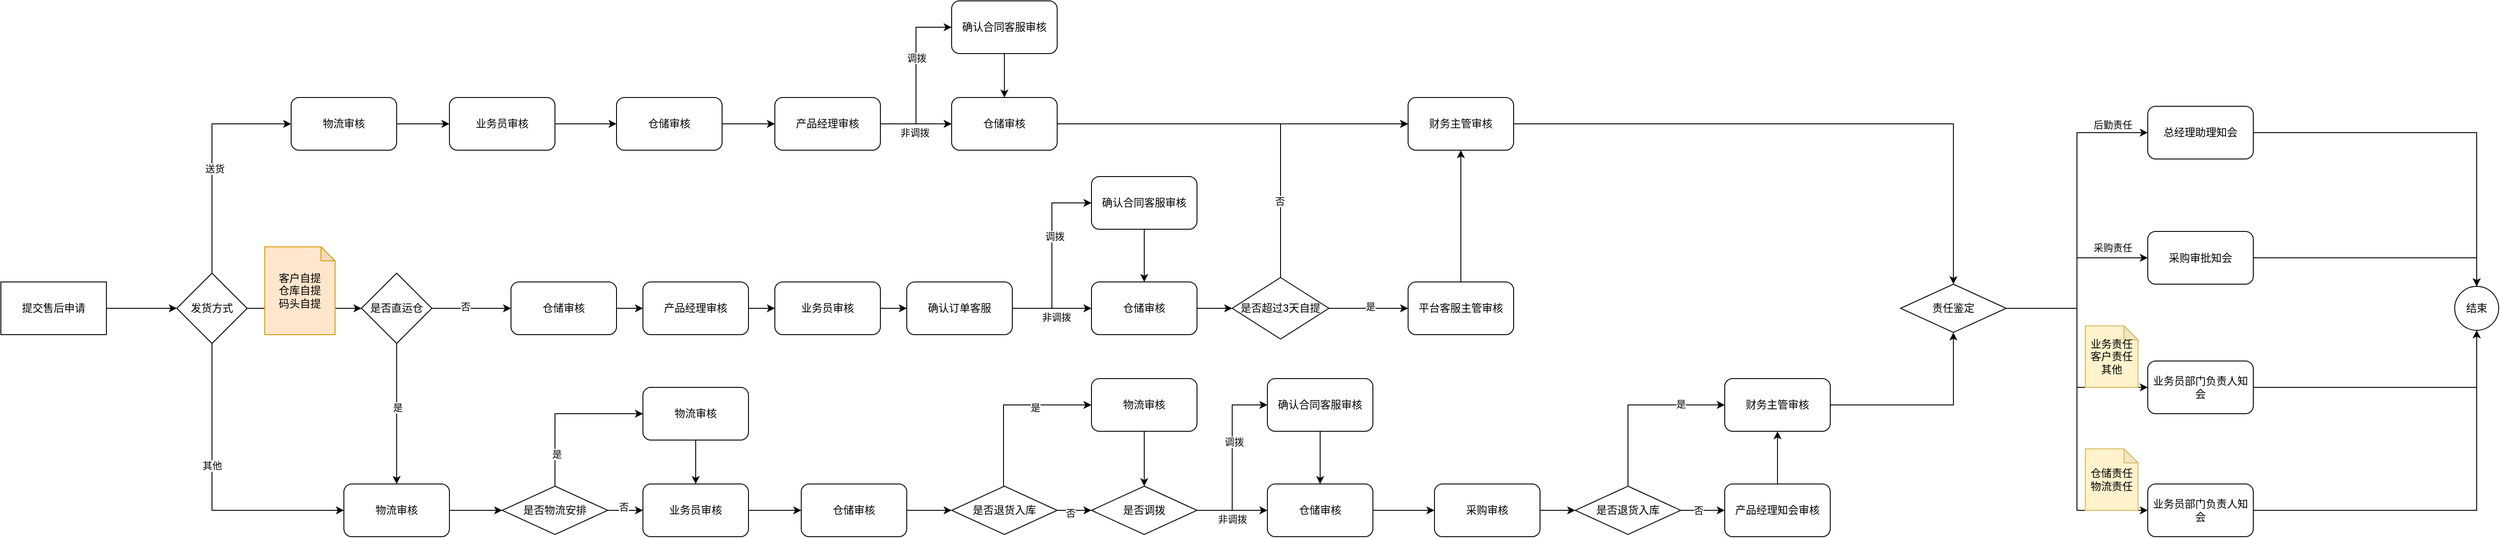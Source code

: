 <mxfile version="24.7.16">
  <diagram name="第 1 页" id="feixV3szzCOEkDi_ApvU">
    <mxGraphModel dx="1434" dy="764" grid="1" gridSize="10" guides="1" tooltips="1" connect="1" arrows="1" fold="1" page="1" pageScale="1" pageWidth="827" pageHeight="1169" math="0" shadow="0">
      <root>
        <mxCell id="0" />
        <mxCell id="1" parent="0" />
        <mxCell id="fFFe5Bp57Co2WYWpzuWO-3" value="" style="edgeStyle=orthogonalEdgeStyle;rounded=0;orthogonalLoop=1;jettySize=auto;html=1;" edge="1" parent="1" source="fFFe5Bp57Co2WYWpzuWO-1" target="fFFe5Bp57Co2WYWpzuWO-2">
          <mxGeometry relative="1" as="geometry" />
        </mxCell>
        <mxCell id="fFFe5Bp57Co2WYWpzuWO-1" value="提交售后申请" style="rounded=0;whiteSpace=wrap;html=1;" vertex="1" parent="1">
          <mxGeometry x="40" y="330" width="120" height="60" as="geometry" />
        </mxCell>
        <mxCell id="fFFe5Bp57Co2WYWpzuWO-6" style="edgeStyle=orthogonalEdgeStyle;rounded=0;orthogonalLoop=1;jettySize=auto;html=1;exitX=0.5;exitY=0;exitDx=0;exitDy=0;entryX=0;entryY=0.5;entryDx=0;entryDy=0;" edge="1" parent="1" source="fFFe5Bp57Co2WYWpzuWO-2" target="fFFe5Bp57Co2WYWpzuWO-4">
          <mxGeometry relative="1" as="geometry" />
        </mxCell>
        <mxCell id="fFFe5Bp57Co2WYWpzuWO-7" value="送货" style="edgeLabel;html=1;align=center;verticalAlign=middle;resizable=0;points=[];" vertex="1" connectable="0" parent="fFFe5Bp57Co2WYWpzuWO-6">
          <mxGeometry x="-0.079" y="-3" relative="1" as="geometry">
            <mxPoint as="offset" />
          </mxGeometry>
        </mxCell>
        <mxCell id="fFFe5Bp57Co2WYWpzuWO-24" style="edgeStyle=orthogonalEdgeStyle;rounded=0;orthogonalLoop=1;jettySize=auto;html=1;" edge="1" parent="1" source="fFFe5Bp57Co2WYWpzuWO-2" target="fFFe5Bp57Co2WYWpzuWO-23">
          <mxGeometry relative="1" as="geometry" />
        </mxCell>
        <mxCell id="fFFe5Bp57Co2WYWpzuWO-29" style="edgeStyle=orthogonalEdgeStyle;rounded=0;orthogonalLoop=1;jettySize=auto;html=1;entryX=0;entryY=0.5;entryDx=0;entryDy=0;" edge="1" parent="1" source="fFFe5Bp57Co2WYWpzuWO-2" target="fFFe5Bp57Co2WYWpzuWO-27">
          <mxGeometry relative="1" as="geometry">
            <Array as="points">
              <mxPoint x="280" y="590" />
            </Array>
          </mxGeometry>
        </mxCell>
        <mxCell id="fFFe5Bp57Co2WYWpzuWO-30" value="其他" style="edgeLabel;html=1;align=center;verticalAlign=middle;resizable=0;points=[];" vertex="1" connectable="0" parent="fFFe5Bp57Co2WYWpzuWO-29">
          <mxGeometry x="-0.615" relative="1" as="geometry">
            <mxPoint y="73" as="offset" />
          </mxGeometry>
        </mxCell>
        <mxCell id="fFFe5Bp57Co2WYWpzuWO-2" value="发货方式" style="rhombus;whiteSpace=wrap;html=1;" vertex="1" parent="1">
          <mxGeometry x="240" y="320" width="80" height="80" as="geometry" />
        </mxCell>
        <mxCell id="fFFe5Bp57Co2WYWpzuWO-10" value="" style="edgeStyle=orthogonalEdgeStyle;rounded=0;orthogonalLoop=1;jettySize=auto;html=1;" edge="1" parent="1" source="fFFe5Bp57Co2WYWpzuWO-4" target="fFFe5Bp57Co2WYWpzuWO-8">
          <mxGeometry relative="1" as="geometry" />
        </mxCell>
        <mxCell id="fFFe5Bp57Co2WYWpzuWO-4" value="物流审核" style="rounded=1;whiteSpace=wrap;html=1;" vertex="1" parent="1">
          <mxGeometry x="370" y="120" width="120" height="60" as="geometry" />
        </mxCell>
        <mxCell id="fFFe5Bp57Co2WYWpzuWO-11" value="" style="edgeStyle=orthogonalEdgeStyle;rounded=0;orthogonalLoop=1;jettySize=auto;html=1;" edge="1" parent="1" source="fFFe5Bp57Co2WYWpzuWO-8" target="fFFe5Bp57Co2WYWpzuWO-9">
          <mxGeometry relative="1" as="geometry" />
        </mxCell>
        <mxCell id="fFFe5Bp57Co2WYWpzuWO-8" value="业务员审核" style="rounded=1;whiteSpace=wrap;html=1;" vertex="1" parent="1">
          <mxGeometry x="550" y="120" width="120" height="60" as="geometry" />
        </mxCell>
        <mxCell id="fFFe5Bp57Co2WYWpzuWO-13" value="" style="edgeStyle=orthogonalEdgeStyle;rounded=0;orthogonalLoop=1;jettySize=auto;html=1;" edge="1" parent="1" source="fFFe5Bp57Co2WYWpzuWO-9" target="fFFe5Bp57Co2WYWpzuWO-12">
          <mxGeometry relative="1" as="geometry" />
        </mxCell>
        <mxCell id="fFFe5Bp57Co2WYWpzuWO-9" value="仓储审核" style="rounded=1;whiteSpace=wrap;html=1;" vertex="1" parent="1">
          <mxGeometry x="740" y="120" width="120" height="60" as="geometry" />
        </mxCell>
        <mxCell id="fFFe5Bp57Co2WYWpzuWO-16" value="" style="edgeStyle=orthogonalEdgeStyle;rounded=0;orthogonalLoop=1;jettySize=auto;html=1;" edge="1" parent="1" source="fFFe5Bp57Co2WYWpzuWO-12" target="fFFe5Bp57Co2WYWpzuWO-15">
          <mxGeometry relative="1" as="geometry" />
        </mxCell>
        <mxCell id="fFFe5Bp57Co2WYWpzuWO-17" value="非调拨" style="edgeLabel;html=1;align=center;verticalAlign=middle;resizable=0;points=[];" vertex="1" connectable="0" parent="fFFe5Bp57Co2WYWpzuWO-16">
          <mxGeometry x="-0.037" y="3" relative="1" as="geometry">
            <mxPoint y="13" as="offset" />
          </mxGeometry>
        </mxCell>
        <mxCell id="fFFe5Bp57Co2WYWpzuWO-18" style="edgeStyle=orthogonalEdgeStyle;rounded=0;orthogonalLoop=1;jettySize=auto;html=1;entryX=0;entryY=0.5;entryDx=0;entryDy=0;" edge="1" parent="1" source="fFFe5Bp57Co2WYWpzuWO-12" target="fFFe5Bp57Co2WYWpzuWO-14">
          <mxGeometry relative="1" as="geometry" />
        </mxCell>
        <mxCell id="fFFe5Bp57Co2WYWpzuWO-19" value="调拨" style="edgeLabel;html=1;align=center;verticalAlign=middle;resizable=0;points=[];" vertex="1" connectable="0" parent="fFFe5Bp57Co2WYWpzuWO-18">
          <mxGeometry x="0.209" y="1" relative="1" as="geometry">
            <mxPoint x="1" as="offset" />
          </mxGeometry>
        </mxCell>
        <mxCell id="fFFe5Bp57Co2WYWpzuWO-12" value="产品经理审核" style="rounded=1;whiteSpace=wrap;html=1;" vertex="1" parent="1">
          <mxGeometry x="920" y="120" width="120" height="60" as="geometry" />
        </mxCell>
        <mxCell id="fFFe5Bp57Co2WYWpzuWO-20" value="" style="edgeStyle=orthogonalEdgeStyle;rounded=0;orthogonalLoop=1;jettySize=auto;html=1;" edge="1" parent="1" source="fFFe5Bp57Co2WYWpzuWO-14" target="fFFe5Bp57Co2WYWpzuWO-15">
          <mxGeometry relative="1" as="geometry" />
        </mxCell>
        <mxCell id="fFFe5Bp57Co2WYWpzuWO-14" value="确认合同客服审核" style="rounded=1;whiteSpace=wrap;html=1;" vertex="1" parent="1">
          <mxGeometry x="1121" y="10" width="120" height="60" as="geometry" />
        </mxCell>
        <mxCell id="fFFe5Bp57Co2WYWpzuWO-22" value="" style="edgeStyle=orthogonalEdgeStyle;rounded=0;orthogonalLoop=1;jettySize=auto;html=1;" edge="1" parent="1" source="fFFe5Bp57Co2WYWpzuWO-15" target="fFFe5Bp57Co2WYWpzuWO-21">
          <mxGeometry relative="1" as="geometry" />
        </mxCell>
        <mxCell id="fFFe5Bp57Co2WYWpzuWO-15" value="仓储审核" style="rounded=1;whiteSpace=wrap;html=1;" vertex="1" parent="1">
          <mxGeometry x="1121" y="120" width="120" height="60" as="geometry" />
        </mxCell>
        <mxCell id="fFFe5Bp57Co2WYWpzuWO-100" style="edgeStyle=orthogonalEdgeStyle;rounded=0;orthogonalLoop=1;jettySize=auto;html=1;entryX=0.5;entryY=0;entryDx=0;entryDy=0;" edge="1" parent="1" source="fFFe5Bp57Co2WYWpzuWO-21" target="fFFe5Bp57Co2WYWpzuWO-99">
          <mxGeometry relative="1" as="geometry" />
        </mxCell>
        <mxCell id="fFFe5Bp57Co2WYWpzuWO-21" value="财务主管审核" style="rounded=1;whiteSpace=wrap;html=1;" vertex="1" parent="1">
          <mxGeometry x="1640" y="120" width="120" height="60" as="geometry" />
        </mxCell>
        <mxCell id="fFFe5Bp57Co2WYWpzuWO-31" style="edgeStyle=orthogonalEdgeStyle;rounded=0;orthogonalLoop=1;jettySize=auto;html=1;entryX=0.5;entryY=0;entryDx=0;entryDy=0;" edge="1" parent="1" source="fFFe5Bp57Co2WYWpzuWO-23" target="fFFe5Bp57Co2WYWpzuWO-27">
          <mxGeometry relative="1" as="geometry">
            <mxPoint x="490" y="550" as="targetPoint" />
          </mxGeometry>
        </mxCell>
        <mxCell id="fFFe5Bp57Co2WYWpzuWO-32" value="是" style="edgeLabel;html=1;align=center;verticalAlign=middle;resizable=0;points=[];" vertex="1" connectable="0" parent="fFFe5Bp57Co2WYWpzuWO-31">
          <mxGeometry x="-0.087" y="1" relative="1" as="geometry">
            <mxPoint as="offset" />
          </mxGeometry>
        </mxCell>
        <mxCell id="fFFe5Bp57Co2WYWpzuWO-34" style="edgeStyle=orthogonalEdgeStyle;rounded=0;orthogonalLoop=1;jettySize=auto;html=1;entryX=0;entryY=0.5;entryDx=0;entryDy=0;" edge="1" parent="1" source="fFFe5Bp57Co2WYWpzuWO-23" target="fFFe5Bp57Co2WYWpzuWO-33">
          <mxGeometry relative="1" as="geometry" />
        </mxCell>
        <mxCell id="fFFe5Bp57Co2WYWpzuWO-35" value="否" style="edgeLabel;html=1;align=center;verticalAlign=middle;resizable=0;points=[];" vertex="1" connectable="0" parent="fFFe5Bp57Co2WYWpzuWO-34">
          <mxGeometry x="-0.156" y="2" relative="1" as="geometry">
            <mxPoint as="offset" />
          </mxGeometry>
        </mxCell>
        <mxCell id="fFFe5Bp57Co2WYWpzuWO-23" value="是否直运仓" style="rhombus;whiteSpace=wrap;html=1;" vertex="1" parent="1">
          <mxGeometry x="450" y="320" width="80" height="80" as="geometry" />
        </mxCell>
        <mxCell id="fFFe5Bp57Co2WYWpzuWO-25" value="客户自提&lt;div&gt;&lt;span style=&quot;background-color: initial;&quot;&gt;仓库自提&lt;/span&gt;&lt;/div&gt;&lt;div&gt;&lt;span style=&quot;background-color: initial;&quot;&gt;码头自提&lt;/span&gt;&lt;/div&gt;" style="shape=note;whiteSpace=wrap;html=1;backgroundOutline=1;darkOpacity=0.05;size=16;fillColor=#ffe6cc;strokeColor=#d79b00;" vertex="1" parent="1">
          <mxGeometry x="340" y="290" width="80" height="100" as="geometry" />
        </mxCell>
        <mxCell id="fFFe5Bp57Co2WYWpzuWO-59" style="edgeStyle=orthogonalEdgeStyle;rounded=0;orthogonalLoop=1;jettySize=auto;html=1;" edge="1" parent="1" source="fFFe5Bp57Co2WYWpzuWO-27" target="fFFe5Bp57Co2WYWpzuWO-58">
          <mxGeometry relative="1" as="geometry" />
        </mxCell>
        <mxCell id="fFFe5Bp57Co2WYWpzuWO-27" value="物流审核" style="rounded=1;whiteSpace=wrap;html=1;" vertex="1" parent="1">
          <mxGeometry x="430" y="560" width="120" height="60" as="geometry" />
        </mxCell>
        <mxCell id="fFFe5Bp57Co2WYWpzuWO-37" value="" style="edgeStyle=orthogonalEdgeStyle;rounded=0;orthogonalLoop=1;jettySize=auto;html=1;" edge="1" parent="1" source="fFFe5Bp57Co2WYWpzuWO-33" target="fFFe5Bp57Co2WYWpzuWO-36">
          <mxGeometry relative="1" as="geometry" />
        </mxCell>
        <mxCell id="fFFe5Bp57Co2WYWpzuWO-33" value="仓储审核" style="rounded=1;whiteSpace=wrap;html=1;" vertex="1" parent="1">
          <mxGeometry x="620" y="330" width="120" height="60" as="geometry" />
        </mxCell>
        <mxCell id="fFFe5Bp57Co2WYWpzuWO-39" value="" style="edgeStyle=orthogonalEdgeStyle;rounded=0;orthogonalLoop=1;jettySize=auto;html=1;" edge="1" parent="1" source="fFFe5Bp57Co2WYWpzuWO-36" target="fFFe5Bp57Co2WYWpzuWO-38">
          <mxGeometry relative="1" as="geometry" />
        </mxCell>
        <mxCell id="fFFe5Bp57Co2WYWpzuWO-36" value="产品经理审核" style="rounded=1;whiteSpace=wrap;html=1;" vertex="1" parent="1">
          <mxGeometry x="770" y="330" width="120" height="60" as="geometry" />
        </mxCell>
        <mxCell id="fFFe5Bp57Co2WYWpzuWO-41" value="" style="edgeStyle=orthogonalEdgeStyle;rounded=0;orthogonalLoop=1;jettySize=auto;html=1;" edge="1" parent="1" source="fFFe5Bp57Co2WYWpzuWO-38" target="fFFe5Bp57Co2WYWpzuWO-40">
          <mxGeometry relative="1" as="geometry" />
        </mxCell>
        <mxCell id="fFFe5Bp57Co2WYWpzuWO-38" value="业务员审核" style="rounded=1;whiteSpace=wrap;html=1;" vertex="1" parent="1">
          <mxGeometry x="920" y="330" width="120" height="60" as="geometry" />
        </mxCell>
        <mxCell id="fFFe5Bp57Co2WYWpzuWO-44" value="" style="edgeStyle=orthogonalEdgeStyle;rounded=0;orthogonalLoop=1;jettySize=auto;html=1;" edge="1" parent="1" source="fFFe5Bp57Co2WYWpzuWO-40" target="fFFe5Bp57Co2WYWpzuWO-43">
          <mxGeometry relative="1" as="geometry" />
        </mxCell>
        <mxCell id="fFFe5Bp57Co2WYWpzuWO-45" value="非调拨" style="edgeLabel;html=1;align=center;verticalAlign=middle;resizable=0;points=[];" vertex="1" connectable="0" parent="fFFe5Bp57Co2WYWpzuWO-44">
          <mxGeometry x="-0.133" relative="1" as="geometry">
            <mxPoint x="11" y="10" as="offset" />
          </mxGeometry>
        </mxCell>
        <mxCell id="fFFe5Bp57Co2WYWpzuWO-46" style="edgeStyle=orthogonalEdgeStyle;rounded=0;orthogonalLoop=1;jettySize=auto;html=1;entryX=0;entryY=0.5;entryDx=0;entryDy=0;" edge="1" parent="1" source="fFFe5Bp57Co2WYWpzuWO-40" target="fFFe5Bp57Co2WYWpzuWO-42">
          <mxGeometry relative="1" as="geometry" />
        </mxCell>
        <mxCell id="fFFe5Bp57Co2WYWpzuWO-47" value="调拨" style="edgeLabel;html=1;align=center;verticalAlign=middle;resizable=0;points=[];" vertex="1" connectable="0" parent="fFFe5Bp57Co2WYWpzuWO-46">
          <mxGeometry x="0.211" y="-3" relative="1" as="geometry">
            <mxPoint as="offset" />
          </mxGeometry>
        </mxCell>
        <mxCell id="fFFe5Bp57Co2WYWpzuWO-40" value="确认订单客服" style="rounded=1;whiteSpace=wrap;html=1;" vertex="1" parent="1">
          <mxGeometry x="1070" y="330" width="120" height="60" as="geometry" />
        </mxCell>
        <mxCell id="fFFe5Bp57Co2WYWpzuWO-48" value="" style="edgeStyle=orthogonalEdgeStyle;rounded=0;orthogonalLoop=1;jettySize=auto;html=1;" edge="1" parent="1" source="fFFe5Bp57Co2WYWpzuWO-42" target="fFFe5Bp57Co2WYWpzuWO-43">
          <mxGeometry relative="1" as="geometry" />
        </mxCell>
        <mxCell id="fFFe5Bp57Co2WYWpzuWO-42" value="确认合同客服审核" style="rounded=1;whiteSpace=wrap;html=1;" vertex="1" parent="1">
          <mxGeometry x="1280" y="210" width="120" height="60" as="geometry" />
        </mxCell>
        <mxCell id="fFFe5Bp57Co2WYWpzuWO-51" value="" style="edgeStyle=orthogonalEdgeStyle;rounded=0;orthogonalLoop=1;jettySize=auto;html=1;" edge="1" parent="1" source="fFFe5Bp57Co2WYWpzuWO-43" target="fFFe5Bp57Co2WYWpzuWO-49">
          <mxGeometry relative="1" as="geometry" />
        </mxCell>
        <mxCell id="fFFe5Bp57Co2WYWpzuWO-43" value="仓储审核" style="rounded=1;whiteSpace=wrap;html=1;" vertex="1" parent="1">
          <mxGeometry x="1280" y="330" width="120" height="60" as="geometry" />
        </mxCell>
        <mxCell id="fFFe5Bp57Co2WYWpzuWO-53" value="" style="edgeStyle=orthogonalEdgeStyle;rounded=0;orthogonalLoop=1;jettySize=auto;html=1;" edge="1" parent="1" source="fFFe5Bp57Co2WYWpzuWO-49" target="fFFe5Bp57Co2WYWpzuWO-52">
          <mxGeometry relative="1" as="geometry" />
        </mxCell>
        <mxCell id="fFFe5Bp57Co2WYWpzuWO-55" value="是" style="edgeLabel;html=1;align=center;verticalAlign=middle;resizable=0;points=[];" vertex="1" connectable="0" parent="fFFe5Bp57Co2WYWpzuWO-53">
          <mxGeometry x="0.044" y="2" relative="1" as="geometry">
            <mxPoint as="offset" />
          </mxGeometry>
        </mxCell>
        <mxCell id="fFFe5Bp57Co2WYWpzuWO-54" style="edgeStyle=orthogonalEdgeStyle;rounded=0;orthogonalLoop=1;jettySize=auto;html=1;entryX=0;entryY=0.5;entryDx=0;entryDy=0;" edge="1" parent="1" source="fFFe5Bp57Co2WYWpzuWO-49" target="fFFe5Bp57Co2WYWpzuWO-21">
          <mxGeometry relative="1" as="geometry">
            <Array as="points">
              <mxPoint x="1495" y="150" />
            </Array>
          </mxGeometry>
        </mxCell>
        <mxCell id="fFFe5Bp57Co2WYWpzuWO-56" value="否" style="edgeLabel;html=1;align=center;verticalAlign=middle;resizable=0;points=[];" vertex="1" connectable="0" parent="fFFe5Bp57Co2WYWpzuWO-54">
          <mxGeometry x="-0.456" y="1" relative="1" as="geometry">
            <mxPoint as="offset" />
          </mxGeometry>
        </mxCell>
        <mxCell id="fFFe5Bp57Co2WYWpzuWO-49" value="是否超过3天自提" style="rhombus;whiteSpace=wrap;html=1;" vertex="1" parent="1">
          <mxGeometry x="1440" y="325" width="110" height="70" as="geometry" />
        </mxCell>
        <mxCell id="fFFe5Bp57Co2WYWpzuWO-57" style="edgeStyle=orthogonalEdgeStyle;rounded=0;orthogonalLoop=1;jettySize=auto;html=1;entryX=0.5;entryY=1;entryDx=0;entryDy=0;" edge="1" parent="1" source="fFFe5Bp57Co2WYWpzuWO-52" target="fFFe5Bp57Co2WYWpzuWO-21">
          <mxGeometry relative="1" as="geometry" />
        </mxCell>
        <mxCell id="fFFe5Bp57Co2WYWpzuWO-52" value="平台客服主管审核" style="rounded=1;whiteSpace=wrap;html=1;" vertex="1" parent="1">
          <mxGeometry x="1640" y="330" width="120" height="60" as="geometry" />
        </mxCell>
        <mxCell id="fFFe5Bp57Co2WYWpzuWO-61" style="edgeStyle=orthogonalEdgeStyle;rounded=0;orthogonalLoop=1;jettySize=auto;html=1;entryX=0;entryY=0.5;entryDx=0;entryDy=0;" edge="1" parent="1" source="fFFe5Bp57Co2WYWpzuWO-58" target="fFFe5Bp57Co2WYWpzuWO-60">
          <mxGeometry relative="1" as="geometry">
            <Array as="points">
              <mxPoint x="670" y="480" />
            </Array>
          </mxGeometry>
        </mxCell>
        <mxCell id="fFFe5Bp57Co2WYWpzuWO-64" value="是" style="edgeLabel;html=1;align=center;verticalAlign=middle;resizable=0;points=[];" vertex="1" connectable="0" parent="fFFe5Bp57Co2WYWpzuWO-61">
          <mxGeometry x="-0.589" y="-2" relative="1" as="geometry">
            <mxPoint y="1" as="offset" />
          </mxGeometry>
        </mxCell>
        <mxCell id="fFFe5Bp57Co2WYWpzuWO-63" value="" style="edgeStyle=orthogonalEdgeStyle;rounded=0;orthogonalLoop=1;jettySize=auto;html=1;" edge="1" parent="1" source="fFFe5Bp57Co2WYWpzuWO-58" target="fFFe5Bp57Co2WYWpzuWO-62">
          <mxGeometry relative="1" as="geometry" />
        </mxCell>
        <mxCell id="fFFe5Bp57Co2WYWpzuWO-65" value="否" style="edgeLabel;html=1;align=center;verticalAlign=middle;resizable=0;points=[];" vertex="1" connectable="0" parent="fFFe5Bp57Co2WYWpzuWO-63">
          <mxGeometry x="-0.1" y="4" relative="1" as="geometry">
            <mxPoint as="offset" />
          </mxGeometry>
        </mxCell>
        <mxCell id="fFFe5Bp57Co2WYWpzuWO-58" value="是否物流安排" style="rhombus;whiteSpace=wrap;html=1;" vertex="1" parent="1">
          <mxGeometry x="610" y="562.5" width="120" height="55" as="geometry" />
        </mxCell>
        <mxCell id="fFFe5Bp57Co2WYWpzuWO-66" value="" style="edgeStyle=orthogonalEdgeStyle;rounded=0;orthogonalLoop=1;jettySize=auto;html=1;" edge="1" parent="1" source="fFFe5Bp57Co2WYWpzuWO-60" target="fFFe5Bp57Co2WYWpzuWO-62">
          <mxGeometry relative="1" as="geometry" />
        </mxCell>
        <mxCell id="fFFe5Bp57Co2WYWpzuWO-60" value="物流审核" style="rounded=1;whiteSpace=wrap;html=1;" vertex="1" parent="1">
          <mxGeometry x="770" y="450" width="120" height="60" as="geometry" />
        </mxCell>
        <mxCell id="fFFe5Bp57Co2WYWpzuWO-68" value="" style="edgeStyle=orthogonalEdgeStyle;rounded=0;orthogonalLoop=1;jettySize=auto;html=1;" edge="1" parent="1" source="fFFe5Bp57Co2WYWpzuWO-62" target="fFFe5Bp57Co2WYWpzuWO-67">
          <mxGeometry relative="1" as="geometry" />
        </mxCell>
        <mxCell id="fFFe5Bp57Co2WYWpzuWO-62" value="业务员审核" style="rounded=1;whiteSpace=wrap;html=1;" vertex="1" parent="1">
          <mxGeometry x="770" y="560" width="120" height="60" as="geometry" />
        </mxCell>
        <mxCell id="fFFe5Bp57Co2WYWpzuWO-70" style="edgeStyle=orthogonalEdgeStyle;rounded=0;orthogonalLoop=1;jettySize=auto;html=1;" edge="1" parent="1" source="fFFe5Bp57Co2WYWpzuWO-67" target="fFFe5Bp57Co2WYWpzuWO-69">
          <mxGeometry relative="1" as="geometry" />
        </mxCell>
        <mxCell id="fFFe5Bp57Co2WYWpzuWO-67" value="仓储审核" style="rounded=1;whiteSpace=wrap;html=1;" vertex="1" parent="1">
          <mxGeometry x="950" y="560" width="120" height="60" as="geometry" />
        </mxCell>
        <mxCell id="fFFe5Bp57Co2WYWpzuWO-75" style="edgeStyle=orthogonalEdgeStyle;rounded=0;orthogonalLoop=1;jettySize=auto;html=1;entryX=0;entryY=0.5;entryDx=0;entryDy=0;" edge="1" parent="1" source="fFFe5Bp57Co2WYWpzuWO-69" target="fFFe5Bp57Co2WYWpzuWO-71">
          <mxGeometry relative="1" as="geometry">
            <Array as="points">
              <mxPoint x="1180" y="470" />
            </Array>
          </mxGeometry>
        </mxCell>
        <mxCell id="fFFe5Bp57Co2WYWpzuWO-76" value="是" style="edgeLabel;html=1;align=center;verticalAlign=middle;resizable=0;points=[];" vertex="1" connectable="0" parent="fFFe5Bp57Co2WYWpzuWO-75">
          <mxGeometry x="0.337" y="-3" relative="1" as="geometry">
            <mxPoint as="offset" />
          </mxGeometry>
        </mxCell>
        <mxCell id="fFFe5Bp57Co2WYWpzuWO-78" value="" style="edgeStyle=orthogonalEdgeStyle;rounded=0;orthogonalLoop=1;jettySize=auto;html=1;" edge="1" parent="1" source="fFFe5Bp57Co2WYWpzuWO-69" target="fFFe5Bp57Co2WYWpzuWO-77">
          <mxGeometry relative="1" as="geometry" />
        </mxCell>
        <mxCell id="fFFe5Bp57Co2WYWpzuWO-79" value="否" style="edgeLabel;html=1;align=center;verticalAlign=middle;resizable=0;points=[];" vertex="1" connectable="0" parent="fFFe5Bp57Co2WYWpzuWO-78">
          <mxGeometry x="-0.268" y="-3" relative="1" as="geometry">
            <mxPoint as="offset" />
          </mxGeometry>
        </mxCell>
        <mxCell id="fFFe5Bp57Co2WYWpzuWO-69" value="是否退货入库" style="rhombus;whiteSpace=wrap;html=1;" vertex="1" parent="1">
          <mxGeometry x="1121" y="562.5" width="120" height="55" as="geometry" />
        </mxCell>
        <mxCell id="fFFe5Bp57Co2WYWpzuWO-80" value="" style="edgeStyle=orthogonalEdgeStyle;rounded=0;orthogonalLoop=1;jettySize=auto;html=1;" edge="1" parent="1" source="fFFe5Bp57Co2WYWpzuWO-71" target="fFFe5Bp57Co2WYWpzuWO-77">
          <mxGeometry relative="1" as="geometry" />
        </mxCell>
        <mxCell id="fFFe5Bp57Co2WYWpzuWO-71" value="物流审核" style="rounded=1;whiteSpace=wrap;html=1;" vertex="1" parent="1">
          <mxGeometry x="1280" y="440" width="120" height="60" as="geometry" />
        </mxCell>
        <mxCell id="fFFe5Bp57Co2WYWpzuWO-83" value="" style="edgeStyle=orthogonalEdgeStyle;rounded=0;orthogonalLoop=1;jettySize=auto;html=1;" edge="1" parent="1" source="fFFe5Bp57Co2WYWpzuWO-77" target="fFFe5Bp57Co2WYWpzuWO-82">
          <mxGeometry relative="1" as="geometry" />
        </mxCell>
        <mxCell id="fFFe5Bp57Co2WYWpzuWO-86" value="非调拨" style="edgeLabel;html=1;align=center;verticalAlign=middle;resizable=0;points=[];" vertex="1" connectable="0" parent="fFFe5Bp57Co2WYWpzuWO-83">
          <mxGeometry x="0.4" y="-2" relative="1" as="geometry">
            <mxPoint x="-16" y="8" as="offset" />
          </mxGeometry>
        </mxCell>
        <mxCell id="fFFe5Bp57Co2WYWpzuWO-84" style="edgeStyle=orthogonalEdgeStyle;rounded=0;orthogonalLoop=1;jettySize=auto;html=1;entryX=0;entryY=0.5;entryDx=0;entryDy=0;" edge="1" parent="1" source="fFFe5Bp57Co2WYWpzuWO-77" target="fFFe5Bp57Co2WYWpzuWO-81">
          <mxGeometry relative="1" as="geometry" />
        </mxCell>
        <mxCell id="fFFe5Bp57Co2WYWpzuWO-85" value="调拨" style="edgeLabel;html=1;align=center;verticalAlign=middle;resizable=0;points=[];" vertex="1" connectable="0" parent="fFFe5Bp57Co2WYWpzuWO-84">
          <mxGeometry x="0.18" y="-2" relative="1" as="geometry">
            <mxPoint as="offset" />
          </mxGeometry>
        </mxCell>
        <mxCell id="fFFe5Bp57Co2WYWpzuWO-77" value="是否调拨" style="rhombus;whiteSpace=wrap;html=1;" vertex="1" parent="1">
          <mxGeometry x="1280" y="562.5" width="120" height="55" as="geometry" />
        </mxCell>
        <mxCell id="fFFe5Bp57Co2WYWpzuWO-87" value="" style="edgeStyle=orthogonalEdgeStyle;rounded=0;orthogonalLoop=1;jettySize=auto;html=1;" edge="1" parent="1" source="fFFe5Bp57Co2WYWpzuWO-81" target="fFFe5Bp57Co2WYWpzuWO-82">
          <mxGeometry relative="1" as="geometry" />
        </mxCell>
        <mxCell id="fFFe5Bp57Co2WYWpzuWO-81" value="确认合同客服审核" style="rounded=1;whiteSpace=wrap;html=1;" vertex="1" parent="1">
          <mxGeometry x="1480" y="440" width="120" height="60" as="geometry" />
        </mxCell>
        <mxCell id="fFFe5Bp57Co2WYWpzuWO-89" value="" style="edgeStyle=orthogonalEdgeStyle;rounded=0;orthogonalLoop=1;jettySize=auto;html=1;" edge="1" parent="1" source="fFFe5Bp57Co2WYWpzuWO-82" target="fFFe5Bp57Co2WYWpzuWO-88">
          <mxGeometry relative="1" as="geometry" />
        </mxCell>
        <mxCell id="fFFe5Bp57Co2WYWpzuWO-82" value="仓储审核" style="rounded=1;whiteSpace=wrap;html=1;" vertex="1" parent="1">
          <mxGeometry x="1480" y="560" width="120" height="60" as="geometry" />
        </mxCell>
        <mxCell id="fFFe5Bp57Co2WYWpzuWO-91" value="" style="edgeStyle=orthogonalEdgeStyle;rounded=0;orthogonalLoop=1;jettySize=auto;html=1;" edge="1" parent="1" source="fFFe5Bp57Co2WYWpzuWO-88" target="fFFe5Bp57Co2WYWpzuWO-90">
          <mxGeometry relative="1" as="geometry" />
        </mxCell>
        <mxCell id="fFFe5Bp57Co2WYWpzuWO-88" value="采购审核" style="rounded=1;whiteSpace=wrap;html=1;" vertex="1" parent="1">
          <mxGeometry x="1670" y="560" width="120" height="60" as="geometry" />
        </mxCell>
        <mxCell id="fFFe5Bp57Co2WYWpzuWO-93" style="edgeStyle=orthogonalEdgeStyle;rounded=0;orthogonalLoop=1;jettySize=auto;html=1;" edge="1" parent="1" source="fFFe5Bp57Co2WYWpzuWO-90" target="fFFe5Bp57Co2WYWpzuWO-92">
          <mxGeometry relative="1" as="geometry">
            <Array as="points">
              <mxPoint x="1890" y="470" />
            </Array>
          </mxGeometry>
        </mxCell>
        <mxCell id="fFFe5Bp57Co2WYWpzuWO-94" value="是" style="edgeLabel;html=1;align=center;verticalAlign=middle;resizable=0;points=[];" vertex="1" connectable="0" parent="fFFe5Bp57Co2WYWpzuWO-93">
          <mxGeometry x="0.491" y="1" relative="1" as="geometry">
            <mxPoint x="1" as="offset" />
          </mxGeometry>
        </mxCell>
        <mxCell id="fFFe5Bp57Co2WYWpzuWO-96" value="" style="edgeStyle=orthogonalEdgeStyle;rounded=0;orthogonalLoop=1;jettySize=auto;html=1;" edge="1" parent="1" source="fFFe5Bp57Co2WYWpzuWO-90" target="fFFe5Bp57Co2WYWpzuWO-95">
          <mxGeometry relative="1" as="geometry" />
        </mxCell>
        <mxCell id="fFFe5Bp57Co2WYWpzuWO-97" value="否" style="edgeLabel;html=1;align=center;verticalAlign=middle;resizable=0;points=[];" vertex="1" connectable="0" parent="fFFe5Bp57Co2WYWpzuWO-96">
          <mxGeometry x="-0.2" relative="1" as="geometry">
            <mxPoint as="offset" />
          </mxGeometry>
        </mxCell>
        <mxCell id="fFFe5Bp57Co2WYWpzuWO-90" value="是否退货入库" style="rhombus;whiteSpace=wrap;html=1;" vertex="1" parent="1">
          <mxGeometry x="1830" y="562.5" width="120" height="55" as="geometry" />
        </mxCell>
        <mxCell id="fFFe5Bp57Co2WYWpzuWO-103" style="edgeStyle=orthogonalEdgeStyle;rounded=0;orthogonalLoop=1;jettySize=auto;html=1;entryX=0.5;entryY=1;entryDx=0;entryDy=0;" edge="1" parent="1" source="fFFe5Bp57Co2WYWpzuWO-92" target="fFFe5Bp57Co2WYWpzuWO-99">
          <mxGeometry relative="1" as="geometry" />
        </mxCell>
        <mxCell id="fFFe5Bp57Co2WYWpzuWO-92" value="财务主管审核" style="rounded=1;whiteSpace=wrap;html=1;" vertex="1" parent="1">
          <mxGeometry x="2000" y="440" width="120" height="60" as="geometry" />
        </mxCell>
        <mxCell id="fFFe5Bp57Co2WYWpzuWO-98" style="edgeStyle=orthogonalEdgeStyle;rounded=0;orthogonalLoop=1;jettySize=auto;html=1;" edge="1" parent="1" source="fFFe5Bp57Co2WYWpzuWO-95" target="fFFe5Bp57Co2WYWpzuWO-92">
          <mxGeometry relative="1" as="geometry" />
        </mxCell>
        <mxCell id="fFFe5Bp57Co2WYWpzuWO-95" value="产品经理知会审核" style="rounded=1;whiteSpace=wrap;html=1;" vertex="1" parent="1">
          <mxGeometry x="2000" y="560" width="120" height="60" as="geometry" />
        </mxCell>
        <mxCell id="fFFe5Bp57Co2WYWpzuWO-104" style="edgeStyle=orthogonalEdgeStyle;rounded=0;orthogonalLoop=1;jettySize=auto;html=1;entryX=0;entryY=0.5;entryDx=0;entryDy=0;" edge="1" parent="1" source="fFFe5Bp57Co2WYWpzuWO-99" target="fFFe5Bp57Co2WYWpzuWO-102">
          <mxGeometry relative="1" as="geometry" />
        </mxCell>
        <mxCell id="fFFe5Bp57Co2WYWpzuWO-105" value="后勤责任" style="edgeLabel;html=1;align=center;verticalAlign=middle;resizable=0;points=[];" vertex="1" connectable="0" parent="fFFe5Bp57Co2WYWpzuWO-104">
          <mxGeometry x="0.307" y="4" relative="1" as="geometry">
            <mxPoint x="44" y="-54" as="offset" />
          </mxGeometry>
        </mxCell>
        <mxCell id="fFFe5Bp57Co2WYWpzuWO-110" style="edgeStyle=orthogonalEdgeStyle;rounded=0;orthogonalLoop=1;jettySize=auto;html=1;entryX=0;entryY=0.5;entryDx=0;entryDy=0;" edge="1" parent="1" source="fFFe5Bp57Co2WYWpzuWO-99" target="fFFe5Bp57Co2WYWpzuWO-106">
          <mxGeometry relative="1" as="geometry" />
        </mxCell>
        <mxCell id="fFFe5Bp57Co2WYWpzuWO-111" value="采购责任" style="edgeLabel;html=1;align=center;verticalAlign=middle;resizable=0;points=[];" vertex="1" connectable="0" parent="fFFe5Bp57Co2WYWpzuWO-110">
          <mxGeometry x="0.561" y="-3" relative="1" as="geometry">
            <mxPoint x="8" y="-15" as="offset" />
          </mxGeometry>
        </mxCell>
        <mxCell id="fFFe5Bp57Co2WYWpzuWO-113" style="edgeStyle=orthogonalEdgeStyle;rounded=0;orthogonalLoop=1;jettySize=auto;html=1;entryX=0;entryY=0.5;entryDx=0;entryDy=0;" edge="1" parent="1" source="fFFe5Bp57Co2WYWpzuWO-99" target="fFFe5Bp57Co2WYWpzuWO-112">
          <mxGeometry relative="1" as="geometry" />
        </mxCell>
        <mxCell id="fFFe5Bp57Co2WYWpzuWO-117" style="edgeStyle=orthogonalEdgeStyle;rounded=0;orthogonalLoop=1;jettySize=auto;html=1;entryX=0;entryY=0.5;entryDx=0;entryDy=0;" edge="1" parent="1" source="fFFe5Bp57Co2WYWpzuWO-99" target="fFFe5Bp57Co2WYWpzuWO-115">
          <mxGeometry relative="1" as="geometry" />
        </mxCell>
        <mxCell id="fFFe5Bp57Co2WYWpzuWO-99" value="责任鉴定" style="rhombus;whiteSpace=wrap;html=1;" vertex="1" parent="1">
          <mxGeometry x="2200" y="332.5" width="120" height="55" as="geometry" />
        </mxCell>
        <mxCell id="fFFe5Bp57Co2WYWpzuWO-123" style="edgeStyle=orthogonalEdgeStyle;rounded=0;orthogonalLoop=1;jettySize=auto;html=1;" edge="1" parent="1" source="fFFe5Bp57Co2WYWpzuWO-102" target="fFFe5Bp57Co2WYWpzuWO-119">
          <mxGeometry relative="1" as="geometry" />
        </mxCell>
        <mxCell id="fFFe5Bp57Co2WYWpzuWO-102" value="总经理助理知会" style="rounded=1;whiteSpace=wrap;html=1;" vertex="1" parent="1">
          <mxGeometry x="2481" y="130" width="120" height="60" as="geometry" />
        </mxCell>
        <mxCell id="fFFe5Bp57Co2WYWpzuWO-122" style="edgeStyle=orthogonalEdgeStyle;rounded=0;orthogonalLoop=1;jettySize=auto;html=1;entryX=0.5;entryY=0;entryDx=0;entryDy=0;" edge="1" parent="1" source="fFFe5Bp57Co2WYWpzuWO-106" target="fFFe5Bp57Co2WYWpzuWO-119">
          <mxGeometry relative="1" as="geometry" />
        </mxCell>
        <mxCell id="fFFe5Bp57Co2WYWpzuWO-106" value="采购审批知会" style="rounded=1;whiteSpace=wrap;html=1;" vertex="1" parent="1">
          <mxGeometry x="2481" y="272.5" width="120" height="60" as="geometry" />
        </mxCell>
        <mxCell id="fFFe5Bp57Co2WYWpzuWO-121" style="edgeStyle=orthogonalEdgeStyle;rounded=0;orthogonalLoop=1;jettySize=auto;html=1;" edge="1" parent="1" source="fFFe5Bp57Co2WYWpzuWO-112" target="fFFe5Bp57Co2WYWpzuWO-119">
          <mxGeometry relative="1" as="geometry" />
        </mxCell>
        <mxCell id="fFFe5Bp57Co2WYWpzuWO-112" value="业务员部门负责人知会" style="rounded=1;whiteSpace=wrap;html=1;" vertex="1" parent="1">
          <mxGeometry x="2481" y="420" width="120" height="60" as="geometry" />
        </mxCell>
        <mxCell id="fFFe5Bp57Co2WYWpzuWO-114" value="业务责任&lt;div&gt;客户责任&lt;/div&gt;&lt;div&gt;其他&lt;/div&gt;" style="shape=note;whiteSpace=wrap;html=1;backgroundOutline=1;darkOpacity=0.05;size=16;fillColor=#fff2cc;strokeColor=#d6b656;" vertex="1" parent="1">
          <mxGeometry x="2410" y="380" width="60" height="70" as="geometry" />
        </mxCell>
        <mxCell id="fFFe5Bp57Co2WYWpzuWO-120" style="edgeStyle=orthogonalEdgeStyle;rounded=0;orthogonalLoop=1;jettySize=auto;html=1;" edge="1" parent="1" source="fFFe5Bp57Co2WYWpzuWO-115" target="fFFe5Bp57Co2WYWpzuWO-119">
          <mxGeometry relative="1" as="geometry" />
        </mxCell>
        <mxCell id="fFFe5Bp57Co2WYWpzuWO-115" value="业务员部门负责人知会" style="rounded=1;whiteSpace=wrap;html=1;" vertex="1" parent="1">
          <mxGeometry x="2481" y="560" width="120" height="60" as="geometry" />
        </mxCell>
        <mxCell id="fFFe5Bp57Co2WYWpzuWO-118" value="仓储责任&lt;div&gt;物流责任&lt;/div&gt;" style="shape=note;whiteSpace=wrap;html=1;backgroundOutline=1;darkOpacity=0.05;size=16;fillColor=#fff2cc;strokeColor=#d6b656;" vertex="1" parent="1">
          <mxGeometry x="2410" y="520" width="60" height="70" as="geometry" />
        </mxCell>
        <mxCell id="fFFe5Bp57Co2WYWpzuWO-119" value="结束" style="ellipse;whiteSpace=wrap;html=1;aspect=fixed;" vertex="1" parent="1">
          <mxGeometry x="2830" y="335" width="50" height="50" as="geometry" />
        </mxCell>
      </root>
    </mxGraphModel>
  </diagram>
</mxfile>
